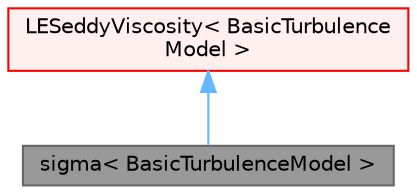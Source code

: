 digraph "sigma&lt; BasicTurbulenceModel &gt;"
{
 // LATEX_PDF_SIZE
  bgcolor="transparent";
  edge [fontname=Helvetica,fontsize=10,labelfontname=Helvetica,labelfontsize=10];
  node [fontname=Helvetica,fontsize=10,shape=box,height=0.2,width=0.4];
  Node1 [id="Node000001",label="sigma\< BasicTurbulenceModel \>",height=0.2,width=0.4,color="gray40", fillcolor="grey60", style="filled", fontcolor="black",tooltip="The sigma SGS model."];
  Node2 -> Node1 [id="edge1_Node000001_Node000002",dir="back",color="steelblue1",style="solid",tooltip=" "];
  Node2 [id="Node000002",label="LESeddyViscosity\< BasicTurbulence\lModel \>",height=0.2,width=0.4,color="red", fillcolor="#FFF0F0", style="filled",URL="$classFoam_1_1LESModels_1_1LESeddyViscosity.html",tooltip="Eddy viscosity LES SGS model base class."];
}
